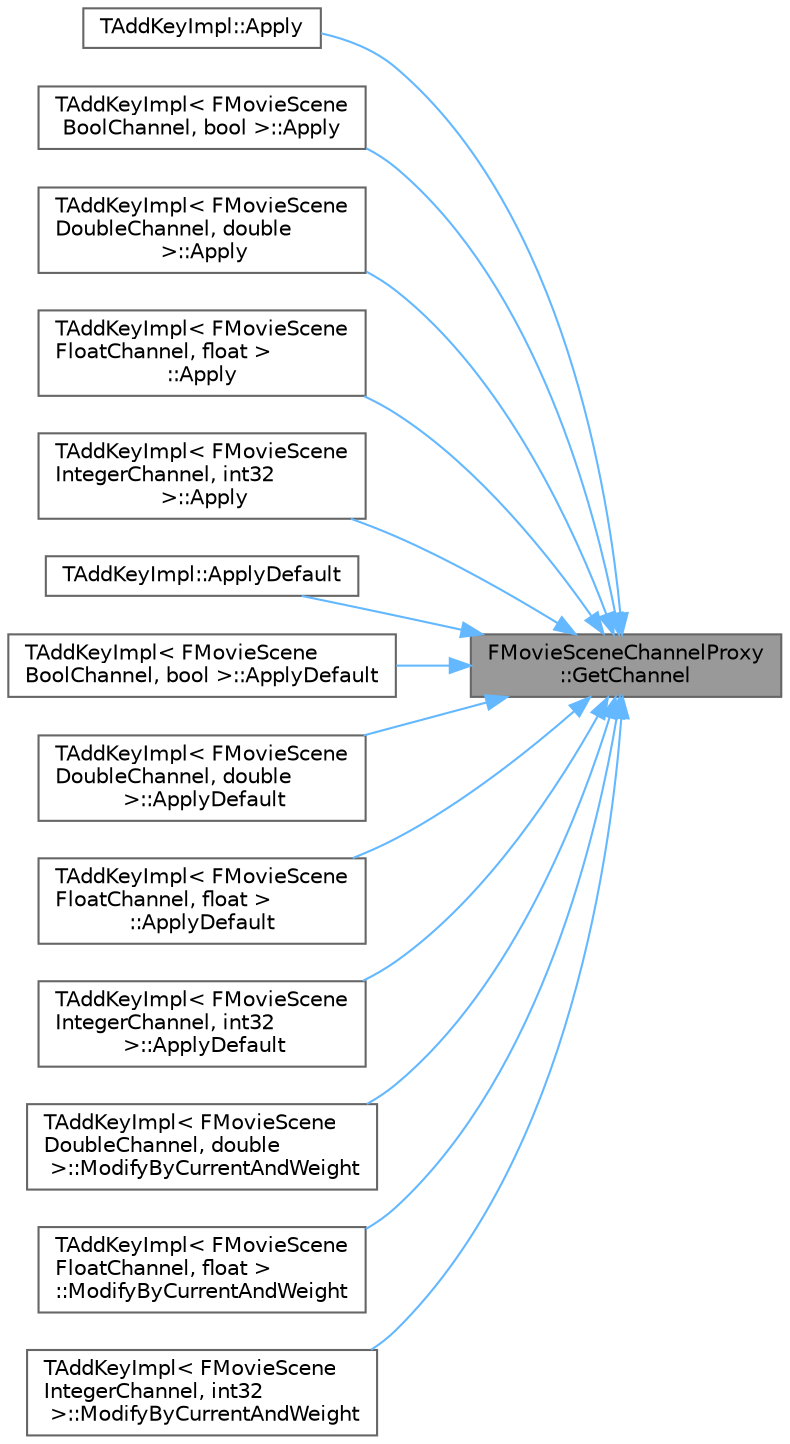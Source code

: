 digraph "FMovieSceneChannelProxy::GetChannel"
{
 // INTERACTIVE_SVG=YES
 // LATEX_PDF_SIZE
  bgcolor="transparent";
  edge [fontname=Helvetica,fontsize=10,labelfontname=Helvetica,labelfontsize=10];
  node [fontname=Helvetica,fontsize=10,shape=box,height=0.2,width=0.4];
  rankdir="RL";
  Node1 [id="Node000001",label="FMovieSceneChannelProxy\l::GetChannel",height=0.2,width=0.4,color="gray40", fillcolor="grey60", style="filled", fontcolor="black",tooltip="Get the channel for the specified index of a particular type."];
  Node1 -> Node2 [id="edge1_Node000001_Node000002",dir="back",color="steelblue1",style="solid",tooltip=" "];
  Node2 [id="Node000002",label="TAddKeyImpl::Apply",height=0.2,width=0.4,color="grey40", fillcolor="white", style="filled",URL="$dd/d5c/structTAddKeyImpl.html#a5de13785cdbb46a4cf522a9367007148",tooltip=" "];
  Node1 -> Node3 [id="edge2_Node000001_Node000003",dir="back",color="steelblue1",style="solid",tooltip=" "];
  Node3 [id="Node000003",label="TAddKeyImpl\< FMovieScene\lBoolChannel, bool \>::Apply",height=0.2,width=0.4,color="grey40", fillcolor="white", style="filled",URL="$df/dcb/structTAddKeyImpl_3_01FMovieSceneBoolChannel_00_01bool_01_4.html#a86ba9474f9a0875f43239bc81ee1f25f",tooltip=" "];
  Node1 -> Node4 [id="edge3_Node000001_Node000004",dir="back",color="steelblue1",style="solid",tooltip=" "];
  Node4 [id="Node000004",label="TAddKeyImpl\< FMovieScene\lDoubleChannel, double\l \>::Apply",height=0.2,width=0.4,color="grey40", fillcolor="white", style="filled",URL="$d5/d7e/structTAddKeyImpl_3_01FMovieSceneDoubleChannel_00_01double_01_4.html#a5e28a70c44d8dd11ae13f7f14a35f9e7",tooltip=" "];
  Node1 -> Node5 [id="edge4_Node000001_Node000005",dir="back",color="steelblue1",style="solid",tooltip=" "];
  Node5 [id="Node000005",label="TAddKeyImpl\< FMovieScene\lFloatChannel, float \>\l::Apply",height=0.2,width=0.4,color="grey40", fillcolor="white", style="filled",URL="$d0/de0/structTAddKeyImpl_3_01FMovieSceneFloatChannel_00_01float_01_4.html#a3a03f2d93e52c6170ae51b2d476fa8d8",tooltip=" "];
  Node1 -> Node6 [id="edge5_Node000001_Node000006",dir="back",color="steelblue1",style="solid",tooltip=" "];
  Node6 [id="Node000006",label="TAddKeyImpl\< FMovieScene\lIntegerChannel, int32\l \>::Apply",height=0.2,width=0.4,color="grey40", fillcolor="white", style="filled",URL="$db/d54/structTAddKeyImpl_3_01FMovieSceneIntegerChannel_00_01int32_01_4.html#a9a31fa2cf358c775cd3f08c35e521bd2",tooltip=" "];
  Node1 -> Node7 [id="edge6_Node000001_Node000007",dir="back",color="steelblue1",style="solid",tooltip=" "];
  Node7 [id="Node000007",label="TAddKeyImpl::ApplyDefault",height=0.2,width=0.4,color="grey40", fillcolor="white", style="filled",URL="$dd/d5c/structTAddKeyImpl.html#a2f4962e599494f2b1e270c087f7c8f4a",tooltip=" "];
  Node1 -> Node8 [id="edge7_Node000001_Node000008",dir="back",color="steelblue1",style="solid",tooltip=" "];
  Node8 [id="Node000008",label="TAddKeyImpl\< FMovieScene\lBoolChannel, bool \>::ApplyDefault",height=0.2,width=0.4,color="grey40", fillcolor="white", style="filled",URL="$df/dcb/structTAddKeyImpl_3_01FMovieSceneBoolChannel_00_01bool_01_4.html#aaa01e0b1404da2c51404f91fe2b61864",tooltip=" "];
  Node1 -> Node9 [id="edge8_Node000001_Node000009",dir="back",color="steelblue1",style="solid",tooltip=" "];
  Node9 [id="Node000009",label="TAddKeyImpl\< FMovieScene\lDoubleChannel, double\l \>::ApplyDefault",height=0.2,width=0.4,color="grey40", fillcolor="white", style="filled",URL="$d5/d7e/structTAddKeyImpl_3_01FMovieSceneDoubleChannel_00_01double_01_4.html#a826b45ef18e00527e94ad6b444e4011a",tooltip=" "];
  Node1 -> Node10 [id="edge9_Node000001_Node000010",dir="back",color="steelblue1",style="solid",tooltip=" "];
  Node10 [id="Node000010",label="TAddKeyImpl\< FMovieScene\lFloatChannel, float \>\l::ApplyDefault",height=0.2,width=0.4,color="grey40", fillcolor="white", style="filled",URL="$d0/de0/structTAddKeyImpl_3_01FMovieSceneFloatChannel_00_01float_01_4.html#a3d7c55da7f7c6c2b0a9327be9bc13d5a",tooltip=" "];
  Node1 -> Node11 [id="edge10_Node000001_Node000011",dir="back",color="steelblue1",style="solid",tooltip=" "];
  Node11 [id="Node000011",label="TAddKeyImpl\< FMovieScene\lIntegerChannel, int32\l \>::ApplyDefault",height=0.2,width=0.4,color="grey40", fillcolor="white", style="filled",URL="$db/d54/structTAddKeyImpl_3_01FMovieSceneIntegerChannel_00_01int32_01_4.html#ab0cc8a613ea9e06799cbe4e3aff04787",tooltip=" "];
  Node1 -> Node12 [id="edge11_Node000001_Node000012",dir="back",color="steelblue1",style="solid",tooltip=" "];
  Node12 [id="Node000012",label="TAddKeyImpl\< FMovieScene\lDoubleChannel, double\l \>::ModifyByCurrentAndWeight",height=0.2,width=0.4,color="grey40", fillcolor="white", style="filled",URL="$d5/d7e/structTAddKeyImpl_3_01FMovieSceneDoubleChannel_00_01double_01_4.html#a1daf740e165020b4cf52d0d12b9165ff",tooltip=" "];
  Node1 -> Node13 [id="edge12_Node000001_Node000013",dir="back",color="steelblue1",style="solid",tooltip=" "];
  Node13 [id="Node000013",label="TAddKeyImpl\< FMovieScene\lFloatChannel, float \>\l::ModifyByCurrentAndWeight",height=0.2,width=0.4,color="grey40", fillcolor="white", style="filled",URL="$d0/de0/structTAddKeyImpl_3_01FMovieSceneFloatChannel_00_01float_01_4.html#aa71fc192af17e294bd57ae4ec132d5ce",tooltip=" "];
  Node1 -> Node14 [id="edge13_Node000001_Node000014",dir="back",color="steelblue1",style="solid",tooltip=" "];
  Node14 [id="Node000014",label="TAddKeyImpl\< FMovieScene\lIntegerChannel, int32\l \>::ModifyByCurrentAndWeight",height=0.2,width=0.4,color="grey40", fillcolor="white", style="filled",URL="$db/d54/structTAddKeyImpl_3_01FMovieSceneIntegerChannel_00_01int32_01_4.html#a44986f798f92129ed75de2ebfb0bf68d",tooltip=" "];
}
